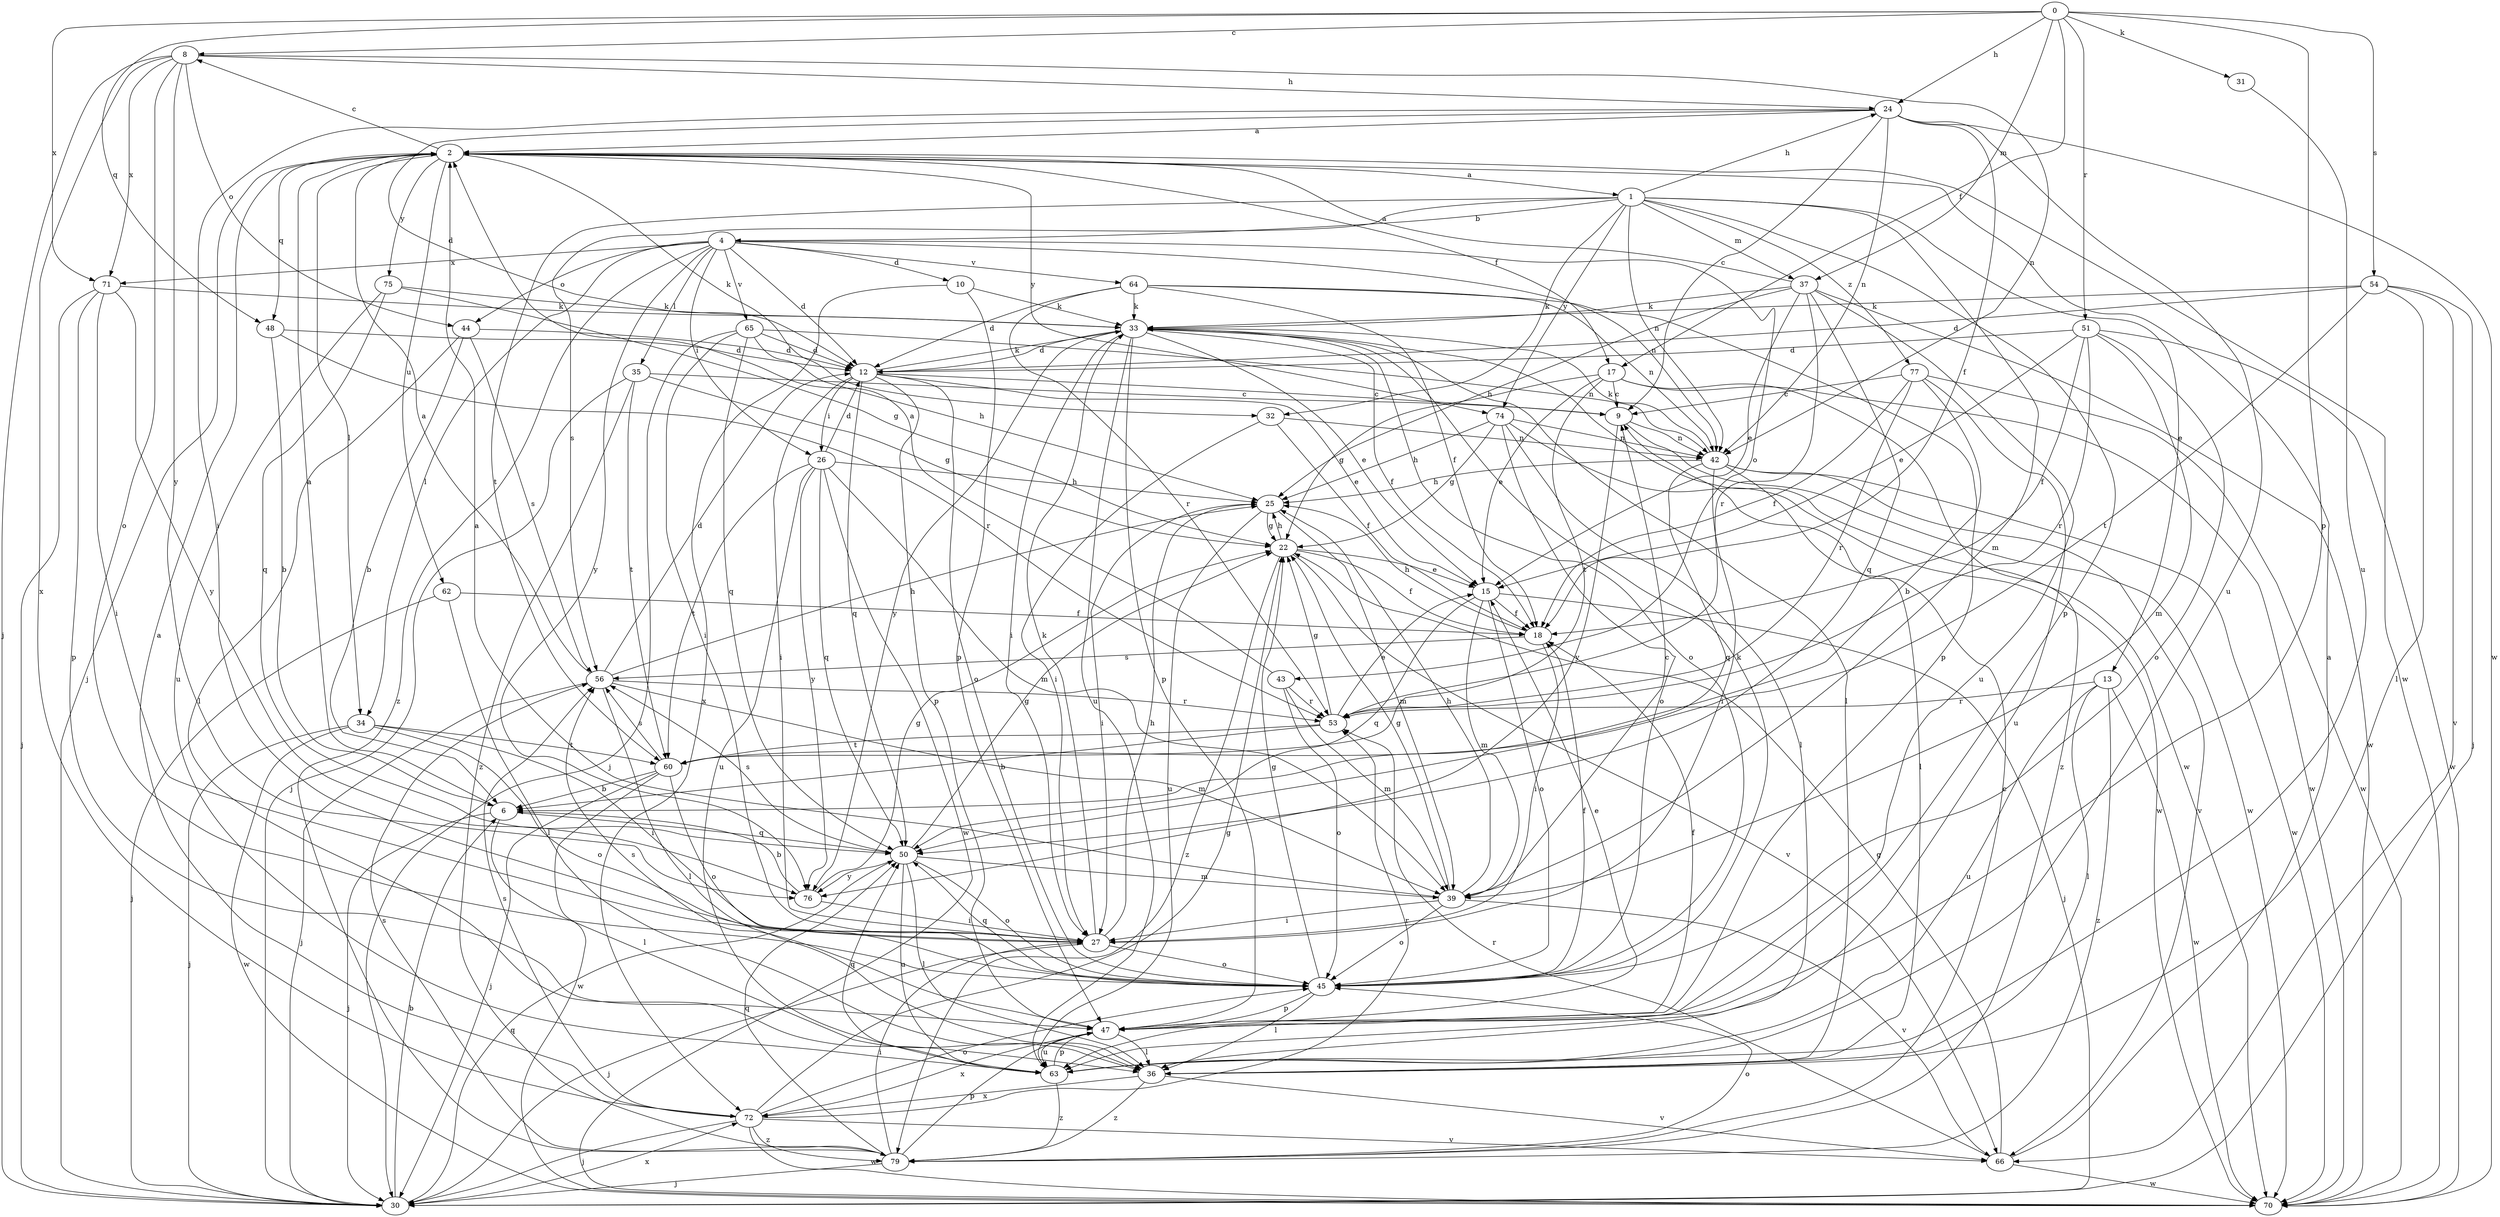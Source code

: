 strict digraph  {
0;
1;
2;
4;
6;
8;
9;
10;
12;
13;
15;
17;
18;
22;
24;
25;
26;
27;
30;
31;
32;
33;
34;
35;
36;
37;
39;
42;
43;
44;
45;
47;
48;
50;
51;
53;
54;
56;
60;
62;
63;
64;
65;
66;
70;
71;
72;
74;
75;
76;
77;
79;
0 -> 8  [label=c];
0 -> 17  [label=f];
0 -> 24  [label=h];
0 -> 31  [label=k];
0 -> 37  [label=m];
0 -> 47  [label=p];
0 -> 48  [label=q];
0 -> 51  [label=r];
0 -> 54  [label=s];
0 -> 71  [label=x];
1 -> 4  [label=b];
1 -> 13  [label=e];
1 -> 24  [label=h];
1 -> 32  [label=k];
1 -> 37  [label=m];
1 -> 39  [label=m];
1 -> 42  [label=n];
1 -> 47  [label=p];
1 -> 56  [label=s];
1 -> 60  [label=t];
1 -> 74  [label=y];
1 -> 77  [label=z];
2 -> 1  [label=a];
2 -> 8  [label=c];
2 -> 17  [label=f];
2 -> 30  [label=j];
2 -> 32  [label=k];
2 -> 34  [label=l];
2 -> 48  [label=q];
2 -> 62  [label=u];
2 -> 70  [label=w];
2 -> 74  [label=y];
2 -> 75  [label=y];
4 -> 10  [label=d];
4 -> 12  [label=d];
4 -> 26  [label=i];
4 -> 34  [label=l];
4 -> 35  [label=l];
4 -> 42  [label=n];
4 -> 43  [label=o];
4 -> 44  [label=o];
4 -> 64  [label=v];
4 -> 65  [label=v];
4 -> 71  [label=x];
4 -> 76  [label=y];
4 -> 79  [label=z];
6 -> 2  [label=a];
6 -> 30  [label=j];
6 -> 36  [label=l];
6 -> 50  [label=q];
8 -> 24  [label=h];
8 -> 30  [label=j];
8 -> 42  [label=n];
8 -> 44  [label=o];
8 -> 45  [label=o];
8 -> 71  [label=x];
8 -> 72  [label=x];
8 -> 76  [label=y];
9 -> 42  [label=n];
9 -> 70  [label=w];
9 -> 76  [label=y];
10 -> 33  [label=k];
10 -> 47  [label=p];
10 -> 72  [label=x];
12 -> 9  [label=c];
12 -> 15  [label=e];
12 -> 26  [label=i];
12 -> 27  [label=i];
12 -> 33  [label=k];
12 -> 45  [label=o];
12 -> 47  [label=p];
12 -> 50  [label=q];
13 -> 36  [label=l];
13 -> 53  [label=r];
13 -> 63  [label=u];
13 -> 70  [label=w];
13 -> 79  [label=z];
15 -> 18  [label=f];
15 -> 30  [label=j];
15 -> 39  [label=m];
15 -> 45  [label=o];
15 -> 50  [label=q];
17 -> 9  [label=c];
17 -> 15  [label=e];
17 -> 22  [label=g];
17 -> 60  [label=t];
17 -> 70  [label=w];
17 -> 79  [label=z];
18 -> 25  [label=h];
18 -> 27  [label=i];
18 -> 56  [label=s];
22 -> 15  [label=e];
22 -> 18  [label=f];
22 -> 25  [label=h];
22 -> 66  [label=v];
22 -> 79  [label=z];
24 -> 2  [label=a];
24 -> 9  [label=c];
24 -> 12  [label=d];
24 -> 18  [label=f];
24 -> 27  [label=i];
24 -> 42  [label=n];
24 -> 63  [label=u];
24 -> 70  [label=w];
25 -> 22  [label=g];
25 -> 27  [label=i];
25 -> 39  [label=m];
25 -> 63  [label=u];
26 -> 12  [label=d];
26 -> 25  [label=h];
26 -> 39  [label=m];
26 -> 50  [label=q];
26 -> 60  [label=t];
26 -> 63  [label=u];
26 -> 70  [label=w];
26 -> 76  [label=y];
27 -> 25  [label=h];
27 -> 30  [label=j];
27 -> 33  [label=k];
27 -> 45  [label=o];
30 -> 6  [label=b];
30 -> 50  [label=q];
30 -> 72  [label=x];
31 -> 63  [label=u];
32 -> 18  [label=f];
32 -> 27  [label=i];
32 -> 42  [label=n];
33 -> 12  [label=d];
33 -> 15  [label=e];
33 -> 18  [label=f];
33 -> 27  [label=i];
33 -> 36  [label=l];
33 -> 45  [label=o];
33 -> 47  [label=p];
33 -> 63  [label=u];
33 -> 70  [label=w];
33 -> 76  [label=y];
34 -> 27  [label=i];
34 -> 30  [label=j];
34 -> 45  [label=o];
34 -> 60  [label=t];
34 -> 70  [label=w];
35 -> 9  [label=c];
35 -> 22  [label=g];
35 -> 30  [label=j];
35 -> 60  [label=t];
35 -> 79  [label=z];
36 -> 66  [label=v];
36 -> 72  [label=x];
36 -> 79  [label=z];
37 -> 2  [label=a];
37 -> 15  [label=e];
37 -> 25  [label=h];
37 -> 33  [label=k];
37 -> 50  [label=q];
37 -> 53  [label=r];
37 -> 63  [label=u];
37 -> 70  [label=w];
39 -> 2  [label=a];
39 -> 9  [label=c];
39 -> 22  [label=g];
39 -> 25  [label=h];
39 -> 27  [label=i];
39 -> 45  [label=o];
39 -> 66  [label=v];
42 -> 25  [label=h];
42 -> 27  [label=i];
42 -> 33  [label=k];
42 -> 36  [label=l];
42 -> 50  [label=q];
42 -> 66  [label=v];
42 -> 70  [label=w];
43 -> 2  [label=a];
43 -> 39  [label=m];
43 -> 45  [label=o];
43 -> 53  [label=r];
44 -> 6  [label=b];
44 -> 12  [label=d];
44 -> 36  [label=l];
44 -> 56  [label=s];
45 -> 18  [label=f];
45 -> 22  [label=g];
45 -> 33  [label=k];
45 -> 36  [label=l];
45 -> 47  [label=p];
45 -> 50  [label=q];
47 -> 15  [label=e];
47 -> 18  [label=f];
47 -> 36  [label=l];
47 -> 56  [label=s];
47 -> 63  [label=u];
47 -> 72  [label=x];
48 -> 6  [label=b];
48 -> 12  [label=d];
48 -> 53  [label=r];
50 -> 22  [label=g];
50 -> 36  [label=l];
50 -> 39  [label=m];
50 -> 45  [label=o];
50 -> 56  [label=s];
50 -> 63  [label=u];
50 -> 76  [label=y];
51 -> 12  [label=d];
51 -> 15  [label=e];
51 -> 18  [label=f];
51 -> 39  [label=m];
51 -> 45  [label=o];
51 -> 53  [label=r];
51 -> 70  [label=w];
53 -> 6  [label=b];
53 -> 15  [label=e];
53 -> 22  [label=g];
53 -> 60  [label=t];
54 -> 12  [label=d];
54 -> 30  [label=j];
54 -> 33  [label=k];
54 -> 36  [label=l];
54 -> 60  [label=t];
54 -> 66  [label=v];
56 -> 2  [label=a];
56 -> 12  [label=d];
56 -> 25  [label=h];
56 -> 30  [label=j];
56 -> 36  [label=l];
56 -> 39  [label=m];
56 -> 53  [label=r];
60 -> 6  [label=b];
60 -> 30  [label=j];
60 -> 45  [label=o];
60 -> 56  [label=s];
60 -> 70  [label=w];
62 -> 18  [label=f];
62 -> 30  [label=j];
62 -> 36  [label=l];
63 -> 47  [label=p];
63 -> 50  [label=q];
63 -> 79  [label=z];
64 -> 12  [label=d];
64 -> 18  [label=f];
64 -> 33  [label=k];
64 -> 42  [label=n];
64 -> 47  [label=p];
64 -> 53  [label=r];
65 -> 12  [label=d];
65 -> 25  [label=h];
65 -> 27  [label=i];
65 -> 30  [label=j];
65 -> 42  [label=n];
65 -> 50  [label=q];
66 -> 2  [label=a];
66 -> 22  [label=g];
66 -> 53  [label=r];
66 -> 70  [label=w];
71 -> 27  [label=i];
71 -> 30  [label=j];
71 -> 33  [label=k];
71 -> 47  [label=p];
71 -> 76  [label=y];
72 -> 2  [label=a];
72 -> 22  [label=g];
72 -> 30  [label=j];
72 -> 45  [label=o];
72 -> 53  [label=r];
72 -> 56  [label=s];
72 -> 66  [label=v];
72 -> 70  [label=w];
72 -> 79  [label=z];
74 -> 22  [label=g];
74 -> 25  [label=h];
74 -> 36  [label=l];
74 -> 42  [label=n];
74 -> 45  [label=o];
74 -> 70  [label=w];
75 -> 22  [label=g];
75 -> 33  [label=k];
75 -> 50  [label=q];
75 -> 63  [label=u];
76 -> 6  [label=b];
76 -> 22  [label=g];
76 -> 27  [label=i];
77 -> 6  [label=b];
77 -> 9  [label=c];
77 -> 18  [label=f];
77 -> 53  [label=r];
77 -> 63  [label=u];
77 -> 70  [label=w];
79 -> 9  [label=c];
79 -> 27  [label=i];
79 -> 30  [label=j];
79 -> 45  [label=o];
79 -> 47  [label=p];
79 -> 50  [label=q];
79 -> 56  [label=s];
}

